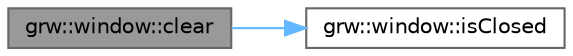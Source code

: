 digraph "grw::window::clear"
{
 // LATEX_PDF_SIZE
  bgcolor="transparent";
  edge [fontname=Helvetica,fontsize=10,labelfontname=Helvetica,labelfontsize=10];
  node [fontname=Helvetica,fontsize=10,shape=box,height=0.2,width=0.4];
  rankdir="LR";
  Node1 [label="grw::window::clear",height=0.2,width=0.4,color="gray40", fillcolor="grey60", style="filled", fontcolor="black",tooltip=" "];
  Node1 -> Node2 [color="steelblue1",style="solid"];
  Node2 [label="grw::window::isClosed",height=0.2,width=0.4,color="grey40", fillcolor="white", style="filled",URL="$classgrw_1_1window.html#ad8417a9e5de65e07f7cc911e8c41f782",tooltip=" "];
}
